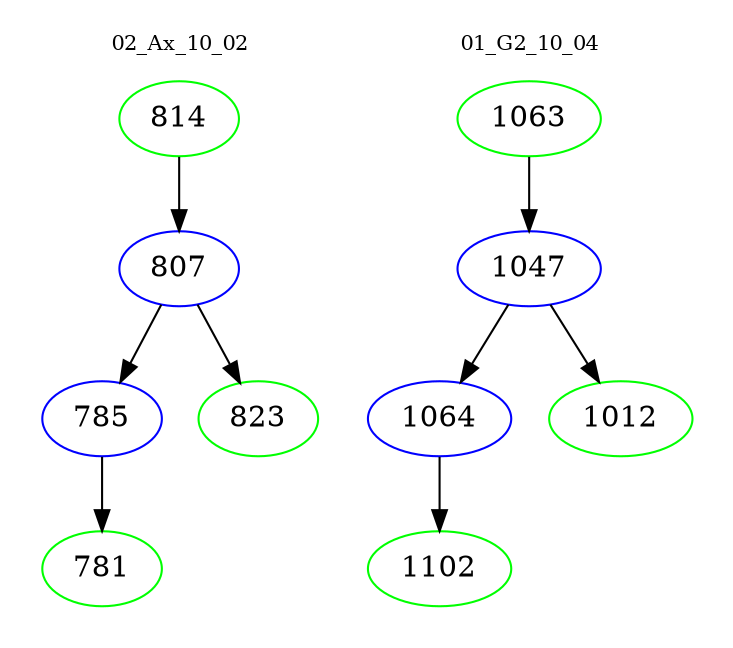 digraph{
subgraph cluster_0 {
color = white
label = "02_Ax_10_02";
fontsize=10;
T0_814 [label="814", color="green"]
T0_814 -> T0_807 [color="black"]
T0_807 [label="807", color="blue"]
T0_807 -> T0_785 [color="black"]
T0_785 [label="785", color="blue"]
T0_785 -> T0_781 [color="black"]
T0_781 [label="781", color="green"]
T0_807 -> T0_823 [color="black"]
T0_823 [label="823", color="green"]
}
subgraph cluster_1 {
color = white
label = "01_G2_10_04";
fontsize=10;
T1_1063 [label="1063", color="green"]
T1_1063 -> T1_1047 [color="black"]
T1_1047 [label="1047", color="blue"]
T1_1047 -> T1_1064 [color="black"]
T1_1064 [label="1064", color="blue"]
T1_1064 -> T1_1102 [color="black"]
T1_1102 [label="1102", color="green"]
T1_1047 -> T1_1012 [color="black"]
T1_1012 [label="1012", color="green"]
}
}
